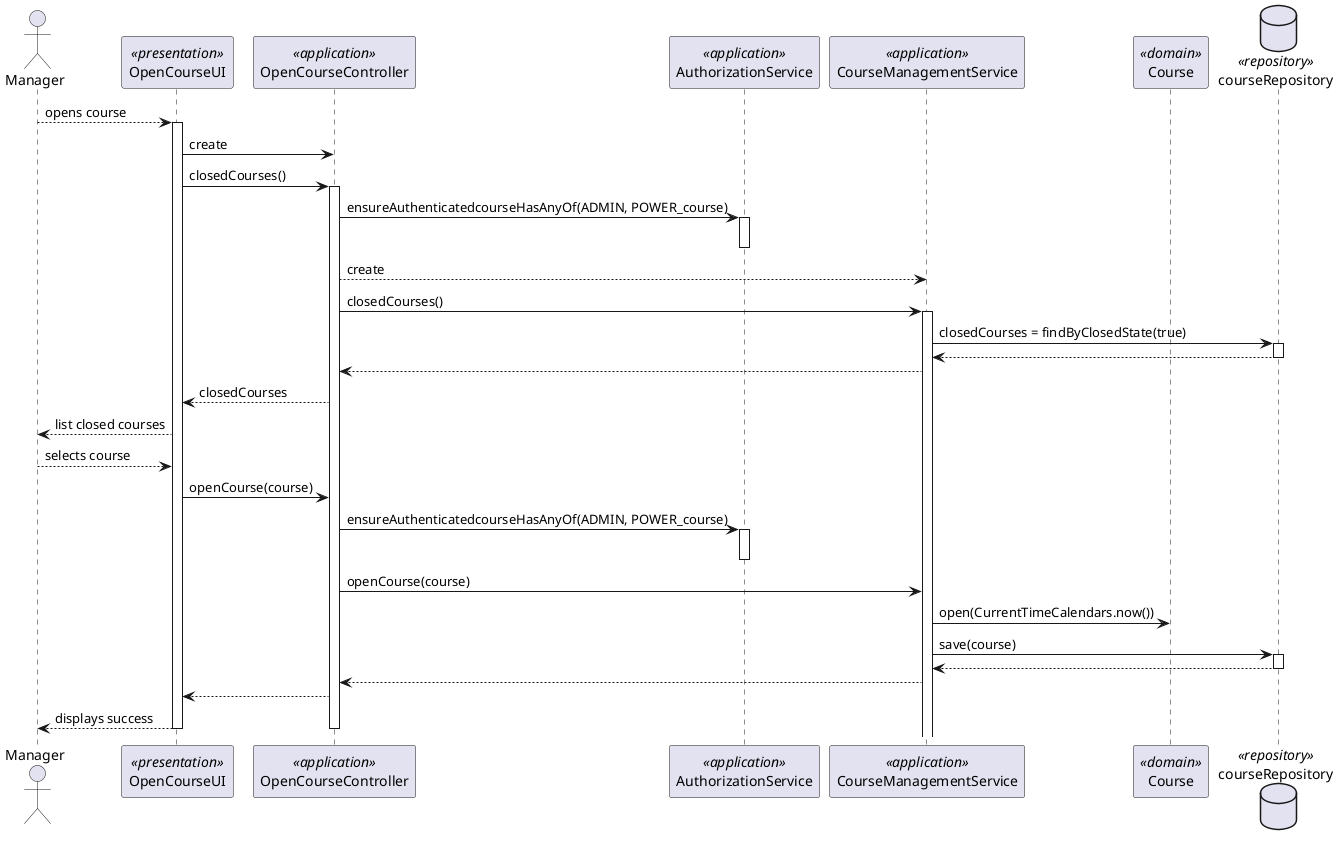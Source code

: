 @startuml
'http://plantuml.com/skinparam.html
skinparam handwritten false
skinparam packageStyle rect
skinparam defaultFontName FG Virgil
skinparam shadowing false

actor Manager as Actor
participant OpenCourseUI as UI <<presentation>>
participant OpenCourseController as Controller <<application>>
participant AuthorizationService  as authz <<application>>
participant CourseManagementService as courseSvc <<application>>

participant Course as course <<domain>>

database courseRepository as Repository <<repository>>


Actor --> UI: opens course
activate UI
    UI -> Controller: create

    UI -> Controller: closedCourses()
    activate Controller

        Controller -> authz: ensureAuthenticatedcourseHasAnyOf(ADMIN, POWER_course)
        activate authz
        deactivate authz
        Controller --> courseSvc : create


Controller -> courseSvc : closedCourses()
 activate courseSvc

            courseSvc -> Repository: closedCourses = findByClosedState(true)
            activate Repository

            Repository --> courseSvc
            deactivate Repository
            courseSvc --> Controller
            Controller --> UI : closedCourses





        UI-->Actor: list closed courses

        Actor --> UI : selects course
        UI -> Controller : openCourse(course)
        Controller -> authz: ensureAuthenticatedcourseHasAnyOf(ADMIN, POWER_course)
                activate authz
                deactivate authz
        Controller -> courseSvc : openCourse(course)
        courseSvc ->  course : open(CurrentTimeCalendars.now())
        courseSvc ->  Repository : save(course)
        activate Repository
        Repository --> courseSvc
        deactivate Repository
         courseSvc -->  Controller
         Controller --> UI
         UI --> Actor : displays success

         deactivate Controller
deactivate UI
@enduml